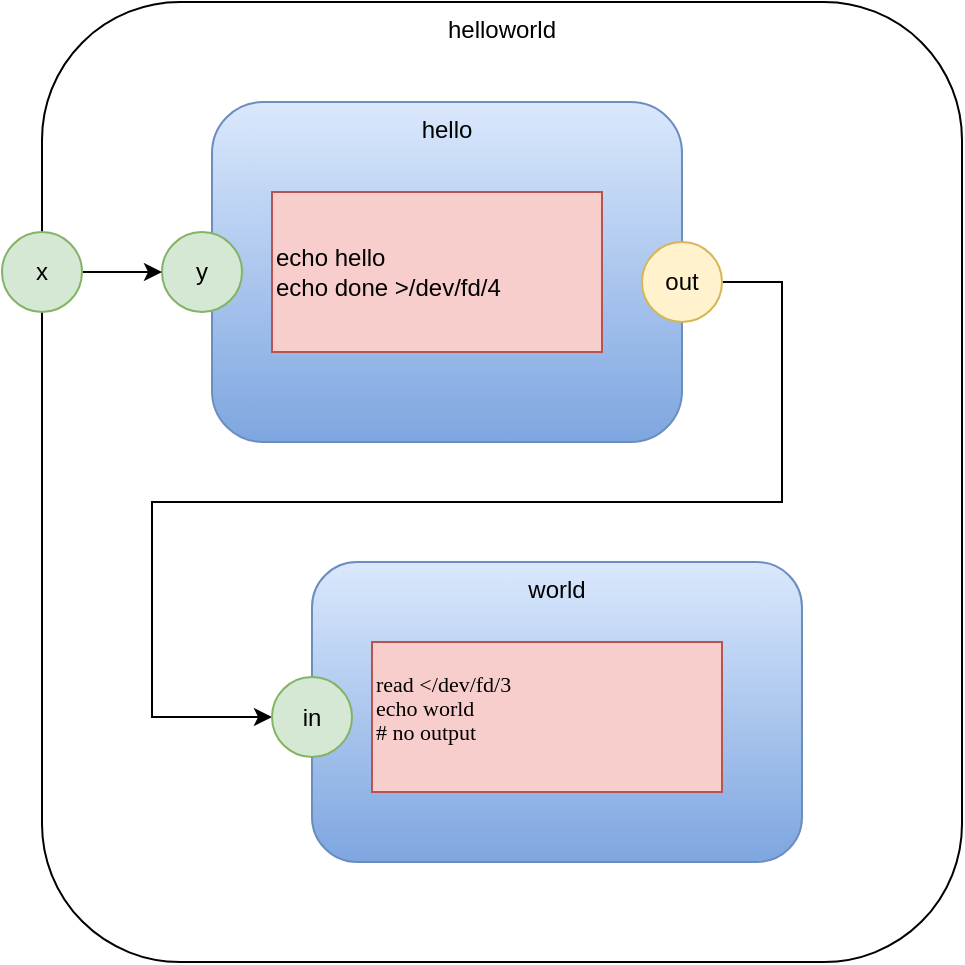 <mxfile version="14.6.13" type="device"><diagram id="fo9xvGcHm88d3B_x5weG" name="Page-1"><mxGraphModel dx="1106" dy="806" grid="1" gridSize="10" guides="1" tooltips="1" connect="1" arrows="1" fold="1" page="1" pageScale="1" pageWidth="1100" pageHeight="850" math="0" shadow="0"><root><mxCell id="0"/><mxCell id="1" parent="0"/><mxCell id="i5jZ3dy8F4nkPbaXPHF6-1" value="helloworld" style="rounded=1;whiteSpace=wrap;html=1;verticalAlign=top;" parent="1" vertex="1"><mxGeometry x="170" y="170" width="460" height="480" as="geometry"/></mxCell><mxCell id="i5jZ3dy8F4nkPbaXPHF6-2" value="hello" style="rounded=1;whiteSpace=wrap;html=1;gradientColor=#7ea6e0;fillColor=#dae8fc;strokeColor=#6c8ebf;verticalAlign=top;" parent="1" vertex="1"><mxGeometry x="255" y="220" width="235" height="170" as="geometry"/></mxCell><mxCell id="i5jZ3dy8F4nkPbaXPHF6-3" value="&lt;div&gt;echo hello&lt;/div&gt;&lt;div&gt;&lt;/div&gt;echo done &amp;gt;/dev/fd/4" style="rounded=0;whiteSpace=wrap;html=1;fillColor=#f8cecc;strokeColor=#b85450;align=left;" parent="1" vertex="1"><mxGeometry x="285" y="265" width="165" height="80" as="geometry"/></mxCell><mxCell id="i5jZ3dy8F4nkPbaXPHF6-4" style="edgeStyle=orthogonalEdgeStyle;rounded=0;orthogonalLoop=1;jettySize=auto;html=1;entryX=0;entryY=0.5;entryDx=0;entryDy=0;" parent="1" source="i5jZ3dy8F4nkPbaXPHF6-5" target="i5jZ3dy8F4nkPbaXPHF6-9" edge="1"><mxGeometry relative="1" as="geometry"><Array as="points"><mxPoint x="540" y="310"/><mxPoint x="540" y="420"/><mxPoint x="225" y="420"/><mxPoint x="225" y="528"/></Array></mxGeometry></mxCell><mxCell id="i5jZ3dy8F4nkPbaXPHF6-5" value="out" style="ellipse;whiteSpace=wrap;html=1;aspect=fixed;fillColor=#fff2cc;strokeColor=#d6b656;" parent="1" vertex="1"><mxGeometry x="470" y="290" width="40" height="40" as="geometry"/></mxCell><mxCell id="i5jZ3dy8F4nkPbaXPHF6-6" value="world" style="rounded=1;whiteSpace=wrap;html=1;gradientColor=#7ea6e0;fillColor=#dae8fc;strokeColor=#6c8ebf;verticalAlign=top;" parent="1" vertex="1"><mxGeometry x="305" y="450" width="245" height="150" as="geometry"/></mxCell><mxCell id="i5jZ3dy8F4nkPbaXPHF6-9" value="in" style="ellipse;whiteSpace=wrap;html=1;aspect=fixed;fillColor=#d5e8d4;strokeColor=#82b366;" parent="1" vertex="1"><mxGeometry x="285" y="507.5" width="40" height="40" as="geometry"/></mxCell><mxCell id="i5jZ3dy8F4nkPbaXPHF6-10" value="&lt;p class=&quot;p1&quot; style=&quot;margin: 0px ; font-stretch: normal ; font-size: 11px ; line-height: normal ; font-family: &amp;#34;menlo&amp;#34;&quot;&gt;&lt;span class=&quot;s1&quot;&gt;read &amp;lt;/dev/fd/3&lt;/span&gt;&lt;/p&gt;&lt;p class=&quot;p1&quot; style=&quot;margin: 0px ; font-stretch: normal ; font-size: 11px ; line-height: normal ; font-family: &amp;#34;menlo&amp;#34;&quot;&gt;&lt;span class=&quot;s1&quot;&gt;echo world&lt;/span&gt;&lt;/p&gt;&lt;p class=&quot;p1&quot; style=&quot;margin: 0px ; font-stretch: normal ; font-size: 11px ; line-height: normal ; font-family: &amp;#34;menlo&amp;#34;&quot;&gt;&lt;span class=&quot;s1&quot;&gt;# no output&lt;/span&gt;&lt;/p&gt;&lt;p class=&quot;p1&quot; style=&quot;margin: 0px ; font-stretch: normal ; font-size: 11px ; line-height: normal ; font-family: &amp;#34;menlo&amp;#34;&quot;&gt;&lt;br&gt;&lt;/p&gt;" style="rounded=0;whiteSpace=wrap;html=1;fillColor=#f8cecc;strokeColor=#b85450;align=left;" parent="1" vertex="1"><mxGeometry x="335" y="490" width="175" height="75" as="geometry"/></mxCell><mxCell id="xxkfGjGLN00s4WKboU_9-1" value="y" style="ellipse;whiteSpace=wrap;html=1;aspect=fixed;fillColor=#d5e8d4;strokeColor=#82b366;" vertex="1" parent="1"><mxGeometry x="230" y="285" width="40" height="40" as="geometry"/></mxCell><mxCell id="xxkfGjGLN00s4WKboU_9-3" style="edgeStyle=orthogonalEdgeStyle;rounded=0;orthogonalLoop=1;jettySize=auto;html=1;" edge="1" parent="1" source="xxkfGjGLN00s4WKboU_9-2" target="xxkfGjGLN00s4WKboU_9-1"><mxGeometry relative="1" as="geometry"/></mxCell><mxCell id="xxkfGjGLN00s4WKboU_9-2" value="x" style="ellipse;whiteSpace=wrap;html=1;aspect=fixed;fillColor=#d5e8d4;strokeColor=#82b366;" vertex="1" parent="1"><mxGeometry x="150" y="285" width="40" height="40" as="geometry"/></mxCell></root></mxGraphModel></diagram></mxfile>